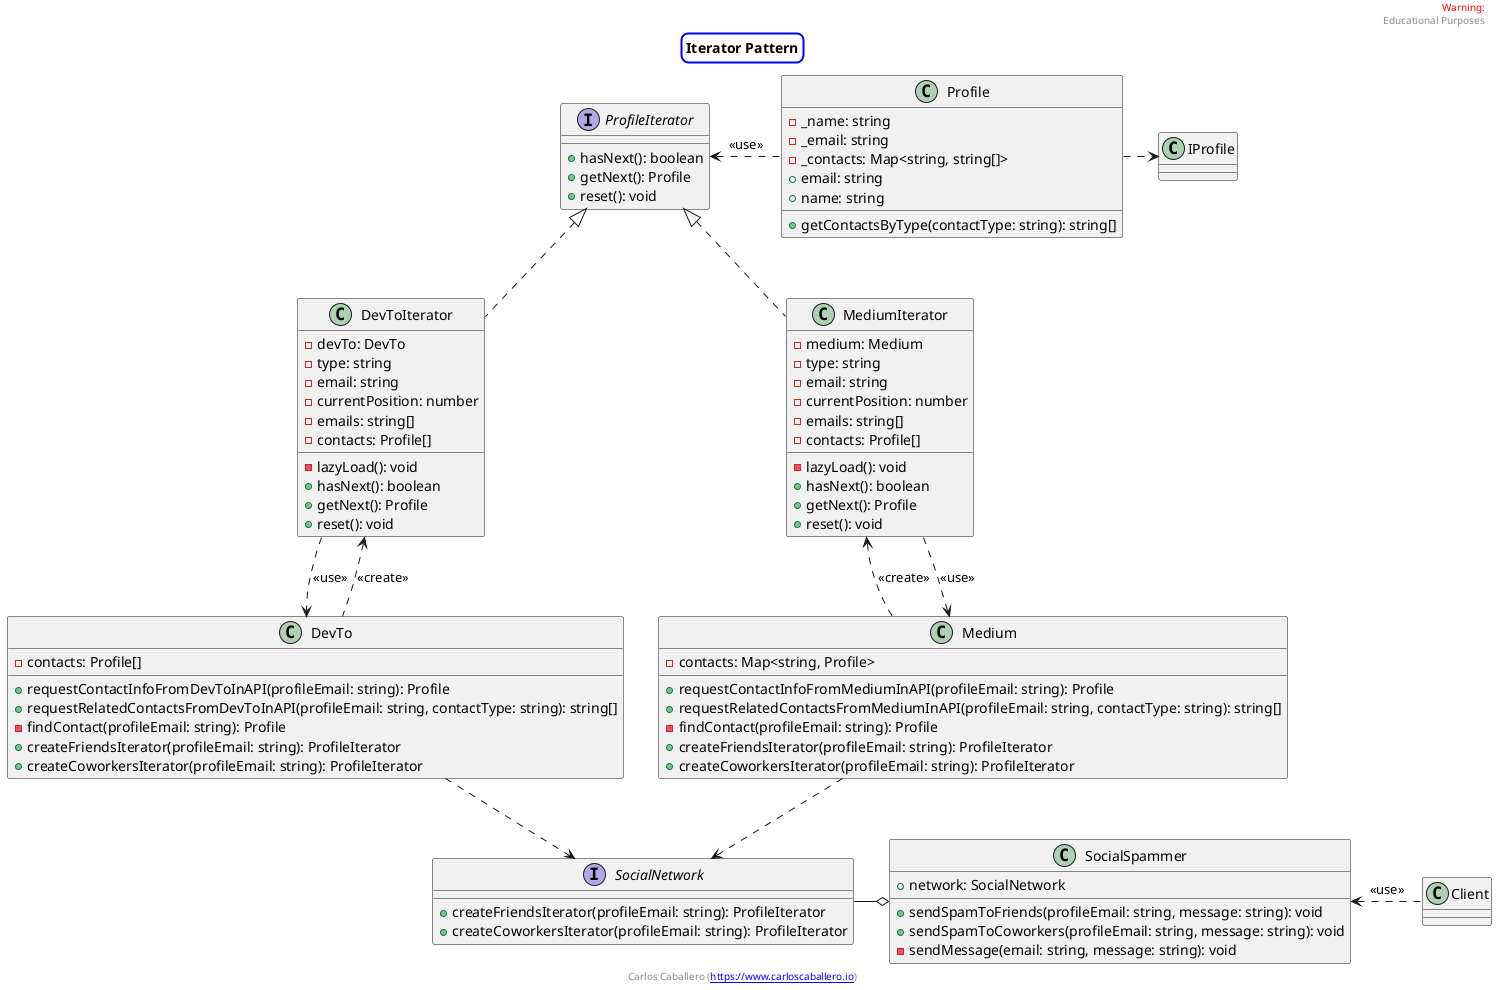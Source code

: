 @startuml

skinparam titleBorderRoundCorner 15
skinparam titleBorderThickness 2
skinparam titleBorderColor blue


header
<font color=red>Warning:</font>
Educational Purposes
endheader

center footer Carlos Caballero ([[https://www.carloscaballero.io https://www.carloscaballero.io]])


title Iterator Pattern


class Profile{
    -_name: string
    -_email: string
    -_contacts: Map<string, string[]>
    +email: string
    +name: string
    +getContactsByType(contactType: string): string[]
}
interface ProfileIterator {
    +hasNext(): boolean
    +getNext(): Profile
    +reset(): void
}
class DevToIterator implements ProfileIterator {
    -devTo: DevTo
    -type: string
    -email: string
    -currentPosition: number
    -emails: string[]
    -contacts: Profile[]
    -lazyLoad(): void
    +hasNext(): boolean
    +getNext(): Profile
    +reset(): void
}

class DevTo {
    -contacts: Profile[]
    +requestContactInfoFromDevToInAPI(profileEmail: string): Profile
    +requestRelatedContactsFromDevToInAPI(profileEmail: string, contactType: string): string[]
    -findContact(profileEmail: string): Profile
    +createFriendsIterator(profileEmail: string): ProfileIterator
    +createCoworkersIterator(profileEmail: string): ProfileIterator
}
class Medium {
    -contacts: Map<string, Profile>
    +requestContactInfoFromMediumInAPI(profileEmail: string): Profile
    +requestRelatedContactsFromMediumInAPI(profileEmail: string, contactType: string): string[]
    -findContact(profileEmail: string): Profile
    +createFriendsIterator(profileEmail: string): ProfileIterator
    +createCoworkersIterator(profileEmail: string): ProfileIterator
}

class MediumIterator implements ProfileIterator {
    -medium: Medium
    -type: string
    -email: string
    -currentPosition: number
    -emails: string[]
    -contacts: Profile[]
    -lazyLoad(): void
    +hasNext(): boolean
    +getNext(): Profile
    +reset(): void
}

class SocialSpammer {
    +network: SocialNetwork
    +sendSpamToFriends(profileEmail: string, message: string): void
    +sendSpamToCoworkers(profileEmail: string, message: string): void
    -sendMessage(email: string, message: string): void
}

interface SocialNetwork {
    +createFriendsIterator(profileEmail: string): ProfileIterator
    +createCoworkersIterator(profileEmail: string): ProfileIterator
}
Profile .> IProfile
ProfileIterator <. Profile : <<use>>
DevToIterator ..> DevTo : <<use>>
DevToIterator <.. DevTo: <<create>>
MediumIterator <.. Medium: <<create>>
MediumIterator ..> Medium : <<use>>
SocialNetwork -o SocialSpammer 
SocialSpammer <.  Client: <<use>>
DevTo ..> SocialNetwork
Medium  ..> SocialNetwork

@enduml